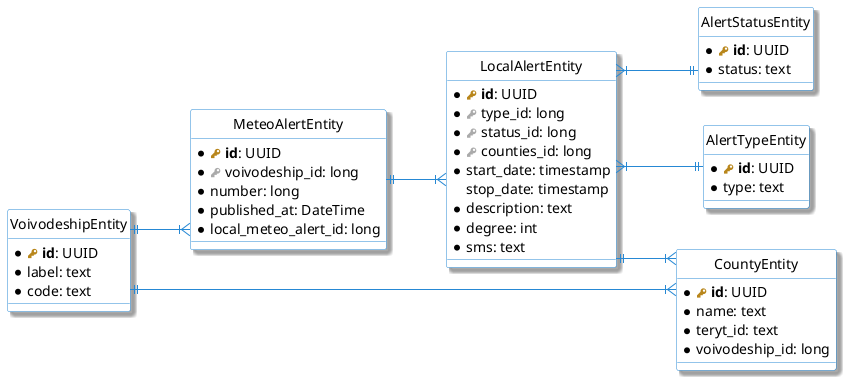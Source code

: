 @startuml
'https://plantuml.com/class-diagram

!define primary_key(x) <b><color:#b8861b><&key></color> x</b>
!define foreign_key(x) <color:#aaaaaa><&key></color> x
!define column(x) <color:#efefef><&media-record></color> x
!define table(x) entity x << (T, white) >>

hide circle
left to right direction
skinparam roundcorner 5
skinparam linetype ortho
skinparam shadowing true
skinparam handwritten false
skinparam class {
    BackgroundColor white
    ArrowColor #2688d4
    BorderColor #2688d4
}

table(MeteoAlertEntity) {
    * primary_key(id): UUID
    * foreign_key(voivodeship_id): long
    * number: long
    * published_at: DateTime
    * local_meteo_alert_id: long

}

table("LocalAlertEntity"){
    * primary_key(id): UUID
    * foreign_key(type_id): long
    * foreign_key(status_id): long
    * foreign_key(counties_id): long
    * start_date: timestamp
      stop_date: timestamp
    * description: text
    * degree: int
    * sms: text

}

table("VoivodeshipEntity"){
    * primary_key(id): UUID
    * label: text
    * code: text

}

table("AlertStatusEntity") {
    * primary_key(id): UUID
    * status: text

}

table("AlertTypeEntity") {
    * primary_key(id): UUID
    * type: text
}

table("CountyEntity") {
    * primary_key(id): UUID
    * name: text
    * teryt_id: text
    * voivodeship_id: long

}

MeteoAlertEntity ||--|{ LocalAlertEntity
VoivodeshipEntity ||--|{ MeteoAlertEntity
VoivodeshipEntity ||--|{ CountyEntity
LocalAlertEntity }|--|| AlertStatusEntity
LocalAlertEntity }|--|| AlertTypeEntity
LocalAlertEntity ||--|{ CountyEntity


@enduml